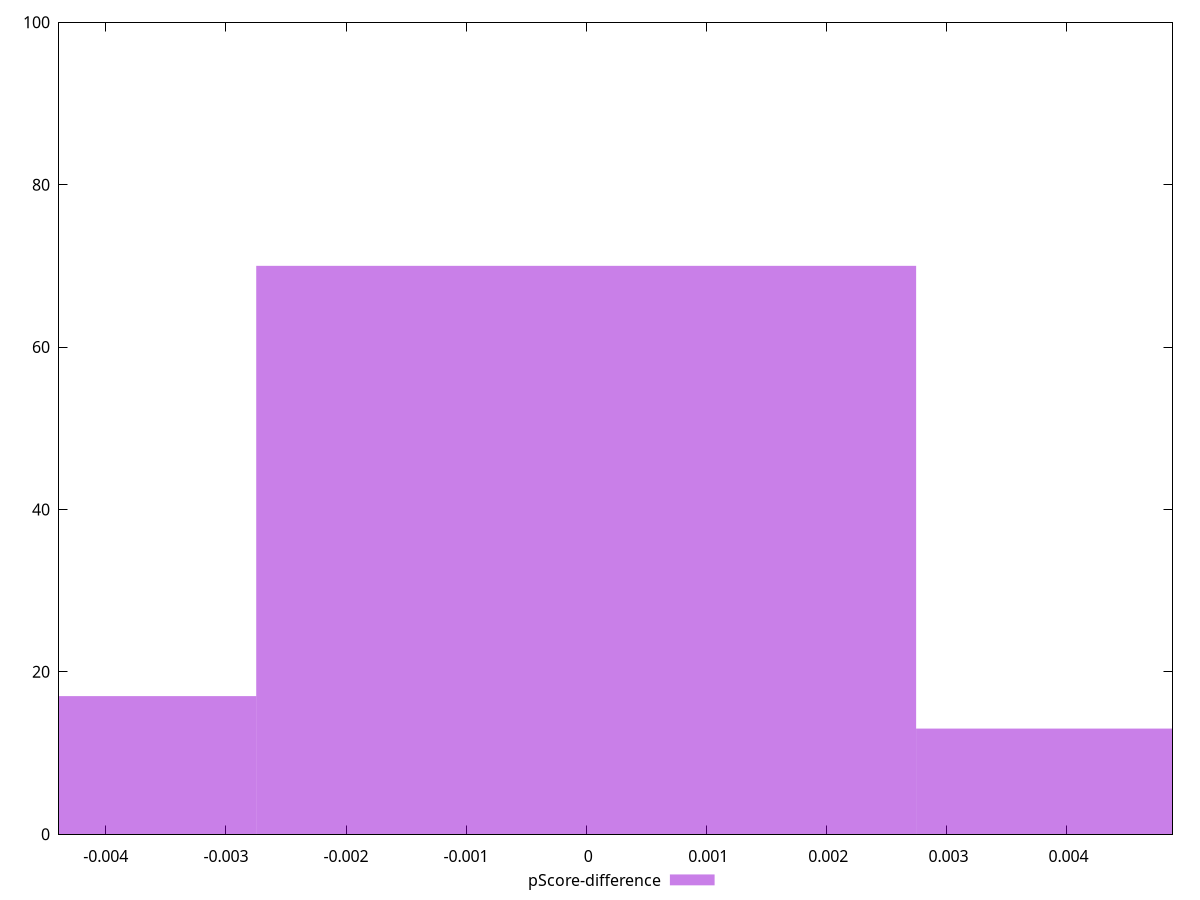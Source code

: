 reset

$pScoreDifference <<EOF
0 70
0.005495302100232659 13
-0.005495302100232659 17
EOF

set key outside below
set boxwidth 0.005495302100232659
set xrange [-0.004389948473621619:0.004882407752473339]
set yrange [0:100]
set trange [0:100]
set style fill transparent solid 0.5 noborder
set terminal svg size 640, 490 enhanced background rgb 'white'
set output "reports/report_00028_2021-02-24T12-49-42.674Z/mainthread-work-breakdown/samples/astro/pScore-difference/histogram.svg"

plot $pScoreDifference title "pScore-difference" with boxes

reset
